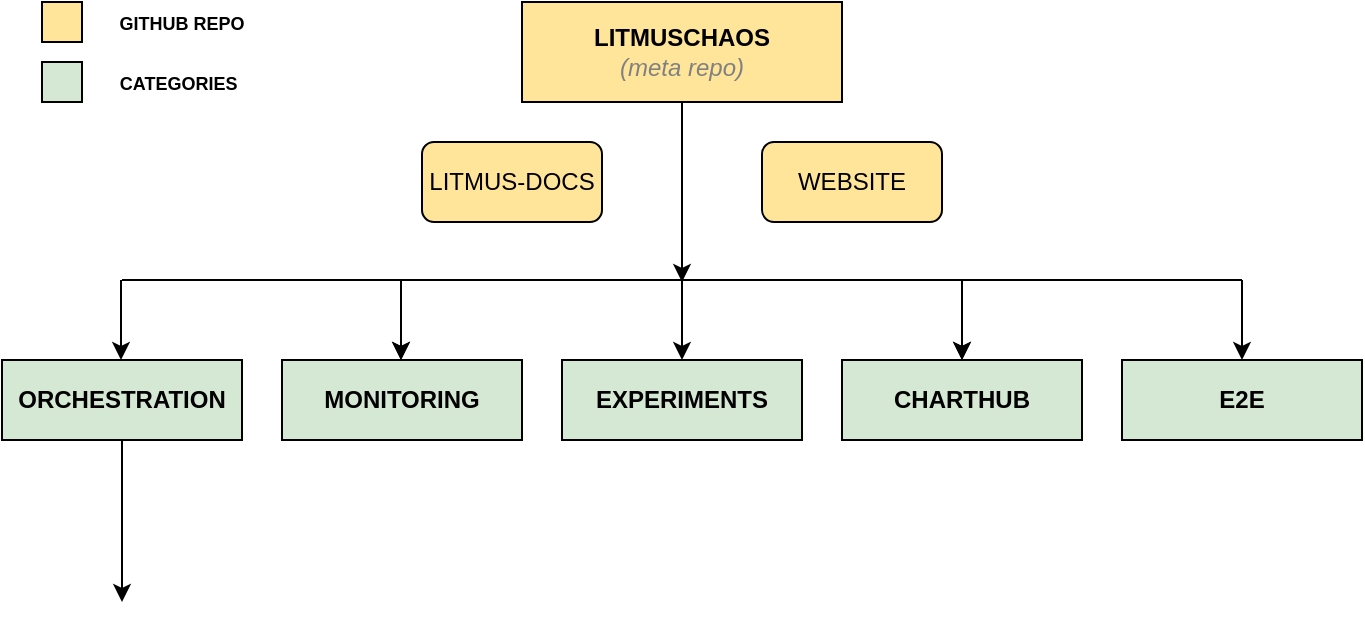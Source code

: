 <mxfile version="13.3.1" type="github">
  <diagram id="prtHgNgQTEPvFCAcTncT" name="Page-1">
    <mxGraphModel dx="782" dy="432" grid="1" gridSize="10" guides="1" tooltips="1" connect="1" arrows="1" fold="1" page="1" pageScale="1" pageWidth="827" pageHeight="1169" math="0" shadow="0">
      <root>
        <mxCell id="0" />
        <mxCell id="1" parent="0" />
        <UserObject label="&lt;b&gt;LITMUSCHAOS&lt;/b&gt;&lt;br&gt;&lt;div&gt;&lt;i style=&quot;color: gray&quot;&gt;(meta repo)&lt;/i&gt;&lt;/div&gt;" name="Evan Miller" position="CFO" location="Office 1" placeholders="1" link="https://github.com/litmuschaos/litmus" id="aTb8c4d9_xj_SWtETMoj-1">
          <mxCell style="whiteSpace=wrap;html=1;rounded=0;glass=0;treeMoving=1;treeFolding=1;fillColor=#FFE599;" vertex="1" parent="1">
            <mxGeometry x="370" y="40" width="160" height="50" as="geometry" />
          </mxCell>
        </UserObject>
        <mxCell id="aTb8c4d9_xj_SWtETMoj-2" value="" style="endArrow=classic;html=1;exitX=0.5;exitY=1;exitDx=0;exitDy=0;" edge="1" parent="1" source="aTb8c4d9_xj_SWtETMoj-1">
          <mxGeometry width="50" height="50" relative="1" as="geometry">
            <mxPoint x="425" y="170" as="sourcePoint" />
            <mxPoint x="450" y="180" as="targetPoint" />
          </mxGeometry>
        </mxCell>
        <mxCell id="aTb8c4d9_xj_SWtETMoj-3" style="edgeStyle=orthogonalEdgeStyle;rounded=0;orthogonalLoop=1;jettySize=auto;html=1;exitX=0.5;exitY=1;exitDx=0;exitDy=0;" edge="1" parent="1" source="aTb8c4d9_xj_SWtETMoj-4">
          <mxGeometry relative="1" as="geometry">
            <mxPoint x="170" y="340" as="targetPoint" />
            <Array as="points">
              <mxPoint x="170" y="330" />
            </Array>
          </mxGeometry>
        </mxCell>
        <UserObject label="ORCHESTRATION" location="Office 1" placeholders="1" id="aTb8c4d9_xj_SWtETMoj-4">
          <mxCell style="whiteSpace=wrap;html=1;rounded=0;glass=0;treeMoving=1;treeFolding=1;fontStyle=1;fillColor=#D5E8D4;" vertex="1" parent="1">
            <mxGeometry x="110" y="219" width="120" height="40" as="geometry" />
          </mxCell>
        </UserObject>
        <mxCell id="aTb8c4d9_xj_SWtETMoj-5" value="" style="endArrow=none;html=1;" edge="1" parent="1">
          <mxGeometry width="50" height="50" relative="1" as="geometry">
            <mxPoint x="170" y="179" as="sourcePoint" />
            <mxPoint x="730" y="179" as="targetPoint" />
          </mxGeometry>
        </mxCell>
        <mxCell id="aTb8c4d9_xj_SWtETMoj-6" value="" style="endArrow=classic;html=1;" edge="1" parent="1">
          <mxGeometry width="50" height="50" relative="1" as="geometry">
            <mxPoint x="169.5" y="179" as="sourcePoint" />
            <mxPoint x="169.5" y="219" as="targetPoint" />
          </mxGeometry>
        </mxCell>
        <mxCell id="aTb8c4d9_xj_SWtETMoj-7" value="" style="endArrow=classic;html=1;exitX=0.5;exitY=1;exitDx=0;exitDy=0;" edge="1" parent="1">
          <mxGeometry width="50" height="50" relative="1" as="geometry">
            <mxPoint x="309.5" y="179" as="sourcePoint" />
            <mxPoint x="309.5" y="219" as="targetPoint" />
          </mxGeometry>
        </mxCell>
        <UserObject label="&lt;b&gt;MONITORING &lt;br&gt;&lt;/b&gt;" location="Office 1" placeholders="1" id="aTb8c4d9_xj_SWtETMoj-8">
          <mxCell style="whiteSpace=wrap;html=1;rounded=0;glass=0;treeMoving=1;treeFolding=1;fillColor=#D5E8D4;" vertex="1" parent="1">
            <mxGeometry x="250" y="219" width="120" height="40" as="geometry" />
          </mxCell>
        </UserObject>
        <UserObject label="&lt;b&gt;EXPERIMENTS&lt;br&gt;&lt;/b&gt;" location="Office 1" placeholders="1" id="aTb8c4d9_xj_SWtETMoj-9">
          <mxCell style="whiteSpace=wrap;html=1;rounded=0;glass=0;treeMoving=1;treeFolding=1;fillColor=#D5E8D4;" vertex="1" parent="1">
            <mxGeometry x="390" y="219" width="120" height="40" as="geometry" />
          </mxCell>
        </UserObject>
        <mxCell id="aTb8c4d9_xj_SWtETMoj-10" value="" style="endArrow=classic;html=1;exitX=0.5;exitY=1;exitDx=0;exitDy=0;" edge="1" parent="1">
          <mxGeometry width="50" height="50" relative="1" as="geometry">
            <mxPoint x="309.5" y="179" as="sourcePoint" />
            <mxPoint x="309.5" y="219" as="targetPoint" />
          </mxGeometry>
        </mxCell>
        <mxCell id="aTb8c4d9_xj_SWtETMoj-11" value="" style="endArrow=classic;html=1;entryX=0.5;entryY=0;entryDx=0;entryDy=0;" edge="1" parent="1" target="aTb8c4d9_xj_SWtETMoj-9">
          <mxGeometry width="50" height="50" relative="1" as="geometry">
            <mxPoint x="450" y="179" as="sourcePoint" />
            <mxPoint x="530" y="239" as="targetPoint" />
          </mxGeometry>
        </mxCell>
        <UserObject label="&lt;div&gt;CHARTHUB&lt;/div&gt;" location="Office 1" placeholders="1" id="aTb8c4d9_xj_SWtETMoj-12">
          <mxCell style="whiteSpace=wrap;html=1;rounded=0;glass=0;treeMoving=1;treeFolding=1;fontStyle=1;fillColor=#D5E8D4;" vertex="1" parent="1">
            <mxGeometry x="530" y="219" width="120" height="40" as="geometry" />
          </mxCell>
        </UserObject>
        <mxCell id="aTb8c4d9_xj_SWtETMoj-13" value="" style="endArrow=classic;html=1;entryX=0.5;entryY=0;entryDx=0;entryDy=0;" edge="1" parent="1" target="aTb8c4d9_xj_SWtETMoj-12">
          <mxGeometry width="50" height="50" relative="1" as="geometry">
            <mxPoint x="590" y="179" as="sourcePoint" />
            <mxPoint x="530" y="239" as="targetPoint" />
            <Array as="points">
              <mxPoint x="590" y="199" />
            </Array>
          </mxGeometry>
        </mxCell>
        <UserObject label="&lt;b&gt;E2E&lt;br&gt;&lt;/b&gt;" location="Office 1" placeholders="1" id="aTb8c4d9_xj_SWtETMoj-14">
          <mxCell style="whiteSpace=wrap;html=1;rounded=0;glass=0;treeMoving=1;treeFolding=1;fillColor=#D5E8D4;" vertex="1" parent="1">
            <mxGeometry x="670" y="219" width="120" height="40" as="geometry" />
          </mxCell>
        </UserObject>
        <mxCell id="aTb8c4d9_xj_SWtETMoj-15" value="" style="endArrow=classic;html=1;entryX=0.5;entryY=0;entryDx=0;entryDy=0;" edge="1" parent="1">
          <mxGeometry width="50" height="50" relative="1" as="geometry">
            <mxPoint x="590" y="179" as="sourcePoint" />
            <mxPoint x="590" y="219" as="targetPoint" />
            <Array as="points">
              <mxPoint x="590" y="199" />
            </Array>
          </mxGeometry>
        </mxCell>
        <mxCell id="aTb8c4d9_xj_SWtETMoj-16" value="" style="endArrow=classic;html=1;entryX=0.5;entryY=0;entryDx=0;entryDy=0;" edge="1" parent="1" target="aTb8c4d9_xj_SWtETMoj-14">
          <mxGeometry width="50" height="50" relative="1" as="geometry">
            <mxPoint x="730" y="179" as="sourcePoint" />
            <mxPoint x="530" y="239" as="targetPoint" />
          </mxGeometry>
        </mxCell>
        <object label="LITMUS-DOCS" link="https://github.com/litmuschaos/litmus-docs" id="aTb8c4d9_xj_SWtETMoj-17">
          <mxCell style="rounded=1;whiteSpace=wrap;html=1;fillColor=#FFE599;" vertex="1" parent="1">
            <mxGeometry x="320" y="110" width="90" height="40" as="geometry" />
          </mxCell>
        </object>
        <object label="WEBSITE" link="https://github.com/litmuschaos/website-litmuschaos" id="aTb8c4d9_xj_SWtETMoj-18">
          <mxCell style="rounded=1;whiteSpace=wrap;html=1;fillColor=#FFE599;" vertex="1" parent="1">
            <mxGeometry x="490" y="110" width="90" height="40" as="geometry" />
          </mxCell>
        </object>
        <mxCell id="aTb8c4d9_xj_SWtETMoj-19" value="" style="whiteSpace=wrap;html=1;aspect=fixed;fillColor=#FFE599;" vertex="1" parent="1">
          <mxGeometry x="130" y="40" width="20" height="20" as="geometry" />
        </mxCell>
        <mxCell id="aTb8c4d9_xj_SWtETMoj-20" value="&lt;font style=&quot;font-size: 9px&quot;&gt;GITHUB REPO&lt;/font&gt;" style="text;html=1;strokeColor=none;fillColor=none;align=center;verticalAlign=middle;whiteSpace=wrap;rounded=0;fontStyle=1" vertex="1" parent="1">
          <mxGeometry x="160" y="40" width="80" height="20" as="geometry" />
        </mxCell>
        <mxCell id="aTb8c4d9_xj_SWtETMoj-21" value="" style="whiteSpace=wrap;html=1;aspect=fixed;fillColor=#D5E8D4;" vertex="1" parent="1">
          <mxGeometry x="130" y="70" width="20" height="20" as="geometry" />
        </mxCell>
        <mxCell id="aTb8c4d9_xj_SWtETMoj-22" value="&lt;font style=&quot;font-size: 9px&quot;&gt;CATEGORIES&lt;/font&gt;&amp;nbsp; " style="text;html=1;strokeColor=none;fillColor=none;align=center;verticalAlign=middle;whiteSpace=wrap;rounded=0;fontStyle=1" vertex="1" parent="1">
          <mxGeometry x="160" y="70" width="80" height="20" as="geometry" />
        </mxCell>
      </root>
    </mxGraphModel>
  </diagram>
</mxfile>
